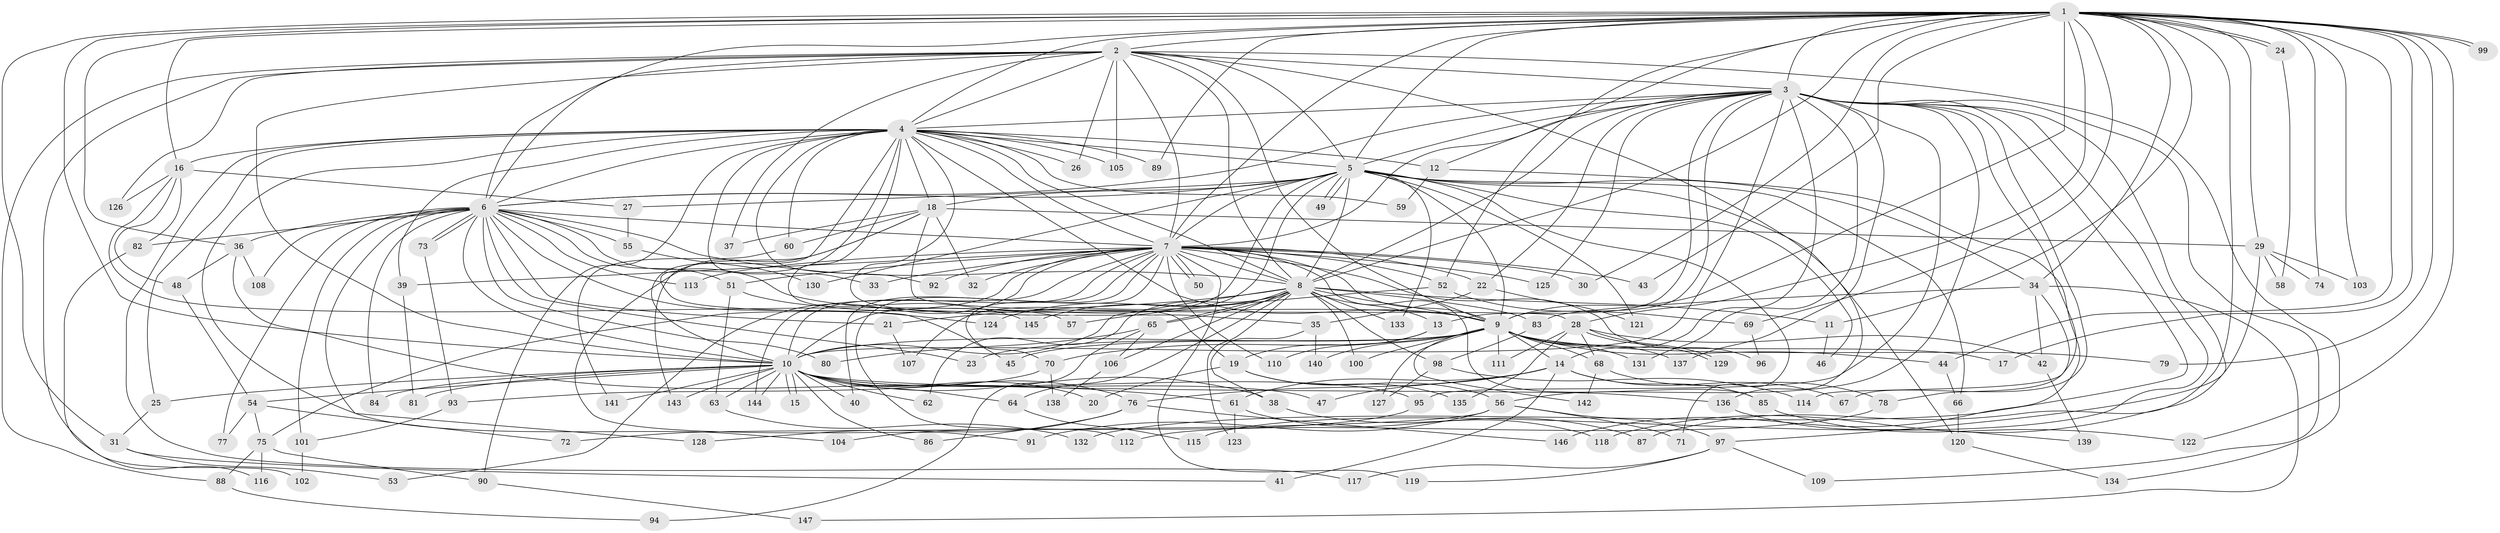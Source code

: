 // Generated by graph-tools (version 1.1) at 2025/45/03/09/25 04:45:13]
// undirected, 147 vertices, 319 edges
graph export_dot {
graph [start="1"]
  node [color=gray90,style=filled];
  1;
  2;
  3;
  4;
  5;
  6;
  7;
  8;
  9;
  10;
  11;
  12;
  13;
  14;
  15;
  16;
  17;
  18;
  19;
  20;
  21;
  22;
  23;
  24;
  25;
  26;
  27;
  28;
  29;
  30;
  31;
  32;
  33;
  34;
  35;
  36;
  37;
  38;
  39;
  40;
  41;
  42;
  43;
  44;
  45;
  46;
  47;
  48;
  49;
  50;
  51;
  52;
  53;
  54;
  55;
  56;
  57;
  58;
  59;
  60;
  61;
  62;
  63;
  64;
  65;
  66;
  67;
  68;
  69;
  70;
  71;
  72;
  73;
  74;
  75;
  76;
  77;
  78;
  79;
  80;
  81;
  82;
  83;
  84;
  85;
  86;
  87;
  88;
  89;
  90;
  91;
  92;
  93;
  94;
  95;
  96;
  97;
  98;
  99;
  100;
  101;
  102;
  103;
  104;
  105;
  106;
  107;
  108;
  109;
  110;
  111;
  112;
  113;
  114;
  115;
  116;
  117;
  118;
  119;
  120;
  121;
  122;
  123;
  124;
  125;
  126;
  127;
  128;
  129;
  130;
  131;
  132;
  133;
  134;
  135;
  136;
  137;
  138;
  139;
  140;
  141;
  142;
  143;
  144;
  145;
  146;
  147;
  1 -- 2;
  1 -- 3;
  1 -- 4;
  1 -- 5;
  1 -- 6;
  1 -- 7;
  1 -- 8;
  1 -- 9;
  1 -- 10;
  1 -- 11;
  1 -- 12;
  1 -- 16;
  1 -- 17;
  1 -- 24;
  1 -- 24;
  1 -- 28;
  1 -- 29;
  1 -- 30;
  1 -- 31;
  1 -- 34;
  1 -- 36;
  1 -- 43;
  1 -- 44;
  1 -- 52;
  1 -- 69;
  1 -- 74;
  1 -- 79;
  1 -- 87;
  1 -- 89;
  1 -- 99;
  1 -- 99;
  1 -- 103;
  1 -- 122;
  2 -- 3;
  2 -- 4;
  2 -- 5;
  2 -- 6;
  2 -- 7;
  2 -- 8;
  2 -- 9;
  2 -- 10;
  2 -- 26;
  2 -- 37;
  2 -- 88;
  2 -- 102;
  2 -- 105;
  2 -- 126;
  2 -- 134;
  2 -- 136;
  3 -- 4;
  3 -- 5;
  3 -- 6;
  3 -- 7;
  3 -- 8;
  3 -- 9;
  3 -- 10;
  3 -- 13;
  3 -- 14;
  3 -- 22;
  3 -- 56;
  3 -- 67;
  3 -- 95;
  3 -- 97;
  3 -- 109;
  3 -- 114;
  3 -- 115;
  3 -- 125;
  3 -- 131;
  3 -- 132;
  3 -- 137;
  4 -- 5;
  4 -- 6;
  4 -- 7;
  4 -- 8;
  4 -- 9;
  4 -- 10;
  4 -- 12;
  4 -- 16;
  4 -- 18;
  4 -- 19;
  4 -- 25;
  4 -- 26;
  4 -- 33;
  4 -- 35;
  4 -- 39;
  4 -- 45;
  4 -- 59;
  4 -- 60;
  4 -- 89;
  4 -- 90;
  4 -- 92;
  4 -- 104;
  4 -- 105;
  4 -- 117;
  5 -- 6;
  5 -- 7;
  5 -- 8;
  5 -- 9;
  5 -- 10;
  5 -- 18;
  5 -- 27;
  5 -- 34;
  5 -- 46;
  5 -- 49;
  5 -- 49;
  5 -- 66;
  5 -- 71;
  5 -- 107;
  5 -- 120;
  5 -- 121;
  5 -- 130;
  5 -- 133;
  6 -- 7;
  6 -- 8;
  6 -- 9;
  6 -- 10;
  6 -- 21;
  6 -- 23;
  6 -- 36;
  6 -- 51;
  6 -- 55;
  6 -- 73;
  6 -- 73;
  6 -- 77;
  6 -- 80;
  6 -- 82;
  6 -- 84;
  6 -- 101;
  6 -- 108;
  6 -- 113;
  6 -- 124;
  6 -- 128;
  7 -- 8;
  7 -- 9;
  7 -- 10;
  7 -- 22;
  7 -- 30;
  7 -- 32;
  7 -- 33;
  7 -- 39;
  7 -- 40;
  7 -- 43;
  7 -- 50;
  7 -- 50;
  7 -- 51;
  7 -- 52;
  7 -- 53;
  7 -- 70;
  7 -- 75;
  7 -- 85;
  7 -- 92;
  7 -- 96;
  7 -- 110;
  7 -- 112;
  7 -- 113;
  7 -- 119;
  7 -- 125;
  7 -- 144;
  8 -- 9;
  8 -- 10;
  8 -- 11;
  8 -- 13;
  8 -- 21;
  8 -- 62;
  8 -- 64;
  8 -- 65;
  8 -- 65;
  8 -- 83;
  8 -- 98;
  8 -- 100;
  8 -- 106;
  8 -- 123;
  8 -- 124;
  8 -- 133;
  8 -- 145;
  9 -- 10;
  9 -- 14;
  9 -- 17;
  9 -- 23;
  9 -- 44;
  9 -- 45;
  9 -- 68;
  9 -- 70;
  9 -- 79;
  9 -- 100;
  9 -- 111;
  9 -- 127;
  9 -- 131;
  9 -- 137;
  9 -- 140;
  9 -- 142;
  10 -- 15;
  10 -- 15;
  10 -- 20;
  10 -- 25;
  10 -- 38;
  10 -- 40;
  10 -- 47;
  10 -- 54;
  10 -- 62;
  10 -- 63;
  10 -- 64;
  10 -- 76;
  10 -- 81;
  10 -- 84;
  10 -- 86;
  10 -- 95;
  10 -- 136;
  10 -- 141;
  10 -- 143;
  10 -- 144;
  11 -- 46;
  12 -- 59;
  12 -- 146;
  13 -- 19;
  13 -- 110;
  14 -- 41;
  14 -- 47;
  14 -- 61;
  14 -- 67;
  14 -- 76;
  14 -- 85;
  16 -- 27;
  16 -- 48;
  16 -- 57;
  16 -- 82;
  16 -- 126;
  18 -- 28;
  18 -- 29;
  18 -- 32;
  18 -- 37;
  18 -- 60;
  18 -- 91;
  18 -- 143;
  19 -- 20;
  19 -- 56;
  19 -- 135;
  21 -- 107;
  22 -- 35;
  22 -- 121;
  24 -- 58;
  25 -- 31;
  27 -- 55;
  28 -- 42;
  28 -- 68;
  28 -- 111;
  28 -- 129;
  28 -- 129;
  28 -- 135;
  29 -- 58;
  29 -- 74;
  29 -- 103;
  29 -- 118;
  31 -- 41;
  31 -- 53;
  34 -- 42;
  34 -- 78;
  34 -- 83;
  34 -- 147;
  35 -- 38;
  35 -- 140;
  36 -- 48;
  36 -- 61;
  36 -- 108;
  38 -- 87;
  39 -- 81;
  42 -- 139;
  44 -- 66;
  48 -- 54;
  51 -- 63;
  51 -- 145;
  52 -- 57;
  52 -- 69;
  54 -- 72;
  54 -- 75;
  54 -- 77;
  55 -- 130;
  56 -- 71;
  56 -- 72;
  56 -- 91;
  56 -- 97;
  60 -- 141;
  61 -- 118;
  61 -- 123;
  63 -- 132;
  64 -- 115;
  65 -- 80;
  65 -- 94;
  65 -- 106;
  66 -- 120;
  68 -- 78;
  68 -- 142;
  69 -- 96;
  70 -- 93;
  70 -- 138;
  73 -- 93;
  75 -- 88;
  75 -- 90;
  75 -- 116;
  76 -- 86;
  76 -- 128;
  76 -- 146;
  78 -- 112;
  82 -- 116;
  83 -- 98;
  85 -- 122;
  88 -- 94;
  90 -- 147;
  93 -- 101;
  95 -- 104;
  97 -- 109;
  97 -- 117;
  97 -- 119;
  98 -- 114;
  98 -- 127;
  101 -- 102;
  106 -- 138;
  120 -- 134;
  136 -- 139;
}
